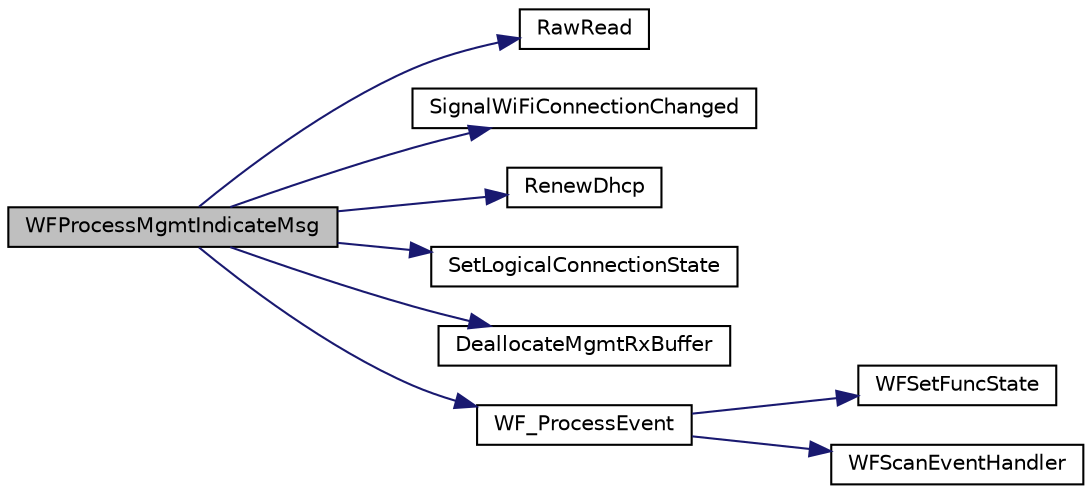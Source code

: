 digraph "WFProcessMgmtIndicateMsg"
{
  edge [fontname="Helvetica",fontsize="10",labelfontname="Helvetica",labelfontsize="10"];
  node [fontname="Helvetica",fontsize="10",shape=record];
  rankdir="LR";
  Node1 [label="WFProcessMgmtIndicateMsg",height=0.2,width=0.4,color="black", fillcolor="grey75", style="filled", fontcolor="black"];
  Node1 -> Node2 [color="midnightblue",fontsize="10",style="solid",fontname="Helvetica"];
  Node2 [label="RawRead",height=0.2,width=0.4,color="black", fillcolor="white", style="filled",URL="$_w_f_raw_8h.html#a80553d24a57673724467c812b2a00d7b"];
  Node1 -> Node3 [color="midnightblue",fontsize="10",style="solid",fontname="Helvetica"];
  Node3 [label="SignalWiFiConnectionChanged",height=0.2,width=0.4,color="black", fillcolor="white", style="filled",URL="$_w_f_event_handler_8c.html#ac451d6278a6144bbfe2ca18c30c36253"];
  Node1 -> Node4 [color="midnightblue",fontsize="10",style="solid",fontname="Helvetica"];
  Node4 [label="RenewDhcp",height=0.2,width=0.4,color="black", fillcolor="white", style="filled",URL="$_w_f_event_handler_8c.html#a0cd63ccde7e5513c49462852aa5fc2b3"];
  Node1 -> Node5 [color="midnightblue",fontsize="10",style="solid",fontname="Helvetica"];
  Node5 [label="SetLogicalConnectionState",height=0.2,width=0.4,color="black", fillcolor="white", style="filled",URL="$_w_f_driver_prv_8h.html#ae39f2dfabbf317721b95c85563aa02ab"];
  Node1 -> Node6 [color="midnightblue",fontsize="10",style="solid",fontname="Helvetica"];
  Node6 [label="DeallocateMgmtRxBuffer",height=0.2,width=0.4,color="black", fillcolor="white", style="filled",URL="$_w_f_raw_8h.html#a479447fe09e853821ff2f38755885164"];
  Node1 -> Node7 [color="midnightblue",fontsize="10",style="solid",fontname="Helvetica"];
  Node7 [label="WF_ProcessEvent",height=0.2,width=0.4,color="black", fillcolor="white", style="filled",URL="$_w_f_api_8h.html#a0f7d2ad631c68f8dd3ea56d66ab5dd29"];
  Node7 -> Node8 [color="midnightblue",fontsize="10",style="solid",fontname="Helvetica"];
  Node8 [label="WFSetFuncState",height=0.2,width=0.4,color="black", fillcolor="white", style="filled",URL="$_w_f_mgmt_msg_8h.html#a8f009cdda7ca5d325e80f33f4cda0be4"];
  Node7 -> Node9 [color="midnightblue",fontsize="10",style="solid",fontname="Helvetica"];
  Node9 [label="WFScanEventHandler",height=0.2,width=0.4,color="black", fillcolor="white", style="filled",URL="$_w_f_easy_config_8h.html#afa8b477fb8f2af0e721c73e032014e3b"];
}
